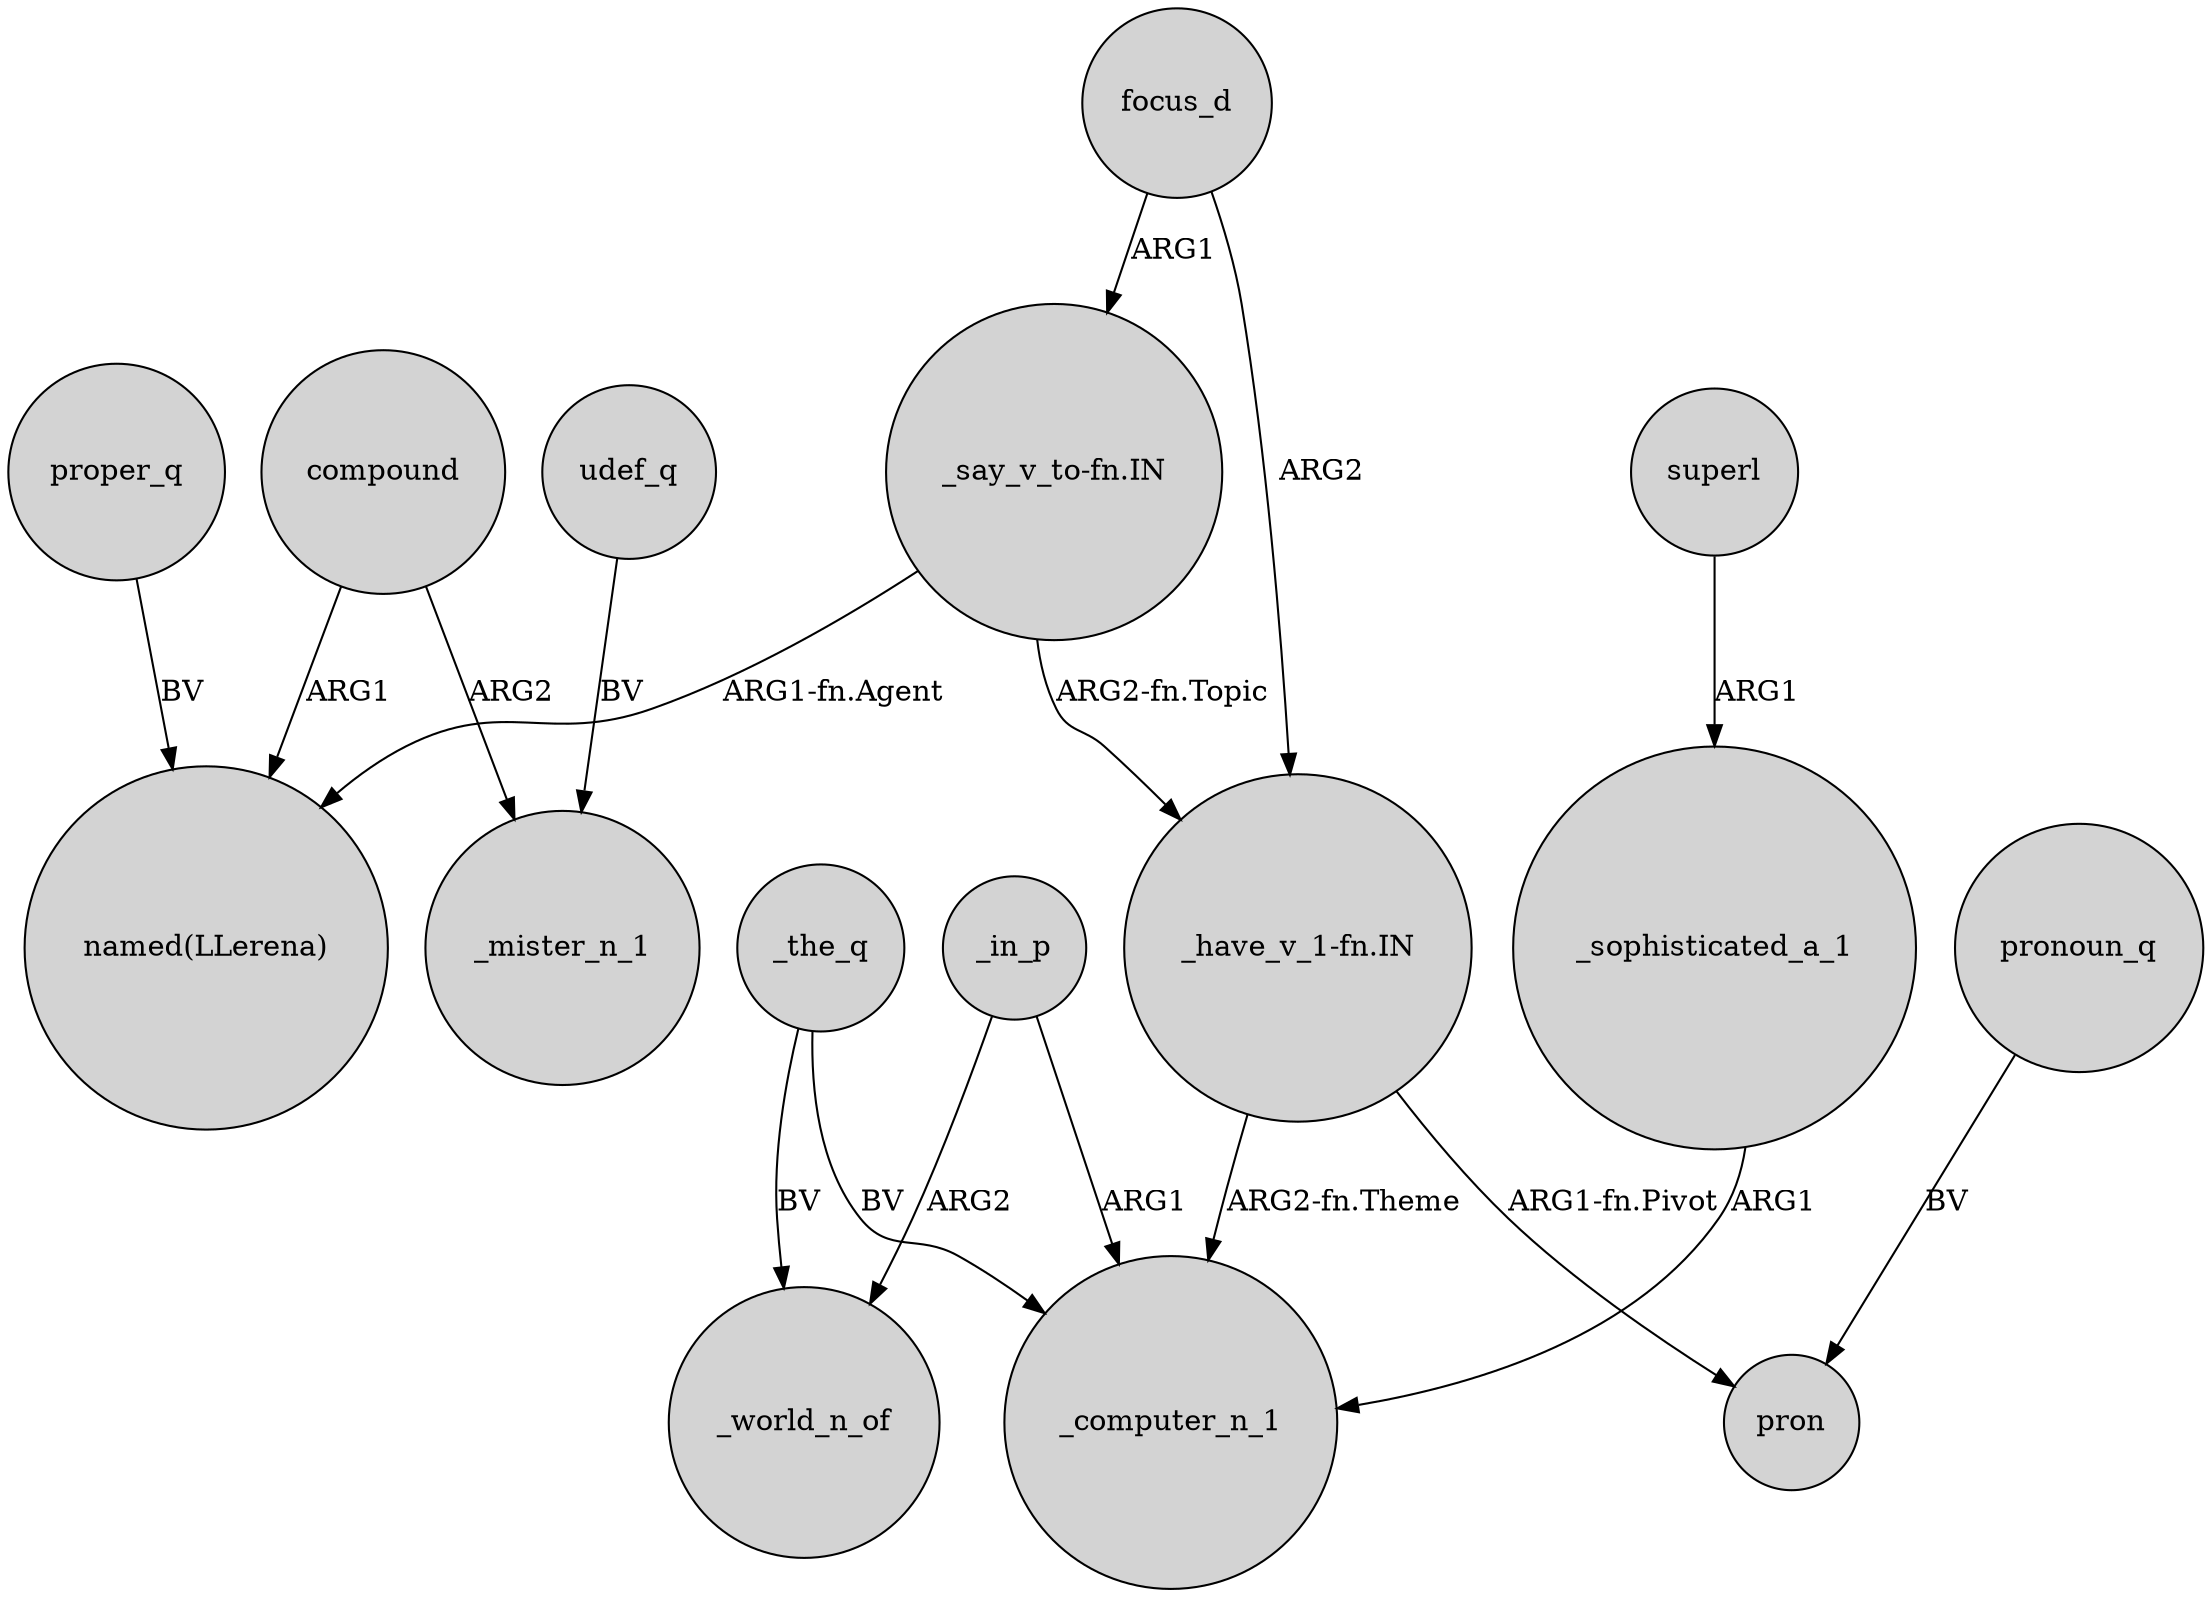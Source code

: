 digraph {
	node [shape=circle style=filled]
	"_say_v_to-fn.IN" -> "named(LLerena)" [label="ARG1-fn.Agent"]
	"_say_v_to-fn.IN" -> "_have_v_1-fn.IN" [label="ARG2-fn.Topic"]
	proper_q -> "named(LLerena)" [label=BV]
	_in_p -> _computer_n_1 [label=ARG1]
	compound -> "named(LLerena)" [label=ARG1]
	udef_q -> _mister_n_1 [label=BV]
	_in_p -> _world_n_of [label=ARG2]
	_the_q -> _computer_n_1 [label=BV]
	_the_q -> _world_n_of [label=BV]
	"_have_v_1-fn.IN" -> pron [label="ARG1-fn.Pivot"]
	superl -> _sophisticated_a_1 [label=ARG1]
	focus_d -> "_have_v_1-fn.IN" [label=ARG2]
	"_have_v_1-fn.IN" -> _computer_n_1 [label="ARG2-fn.Theme"]
	compound -> _mister_n_1 [label=ARG2]
	focus_d -> "_say_v_to-fn.IN" [label=ARG1]
	_sophisticated_a_1 -> _computer_n_1 [label=ARG1]
	pronoun_q -> pron [label=BV]
}
